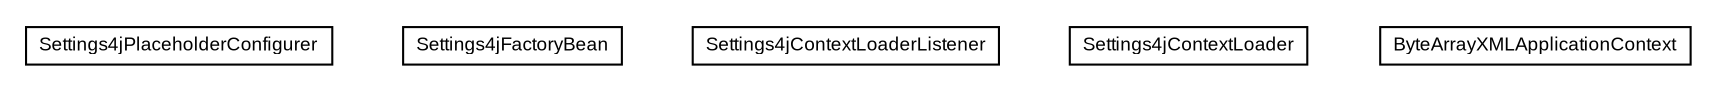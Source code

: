 #!/usr/local/bin/dot
#
# Class diagram 
# Generated by UMLGraph version R5_6-24-gf6e263 (http://www.umlgraph.org/)
#

digraph G {
	edge [fontname="arial",fontsize=10,labelfontname="arial",labelfontsize=10];
	node [fontname="arial",fontsize=10,shape=plaintext];
	nodesep=0.25;
	ranksep=0.5;
	// org.settings4j.helper.spring.Settings4jPlaceholderConfigurer
	c335 [label=<<table title="org.settings4j.helper.spring.Settings4jPlaceholderConfigurer" border="0" cellborder="1" cellspacing="0" cellpadding="2" port="p" href="./Settings4jPlaceholderConfigurer.html">
		<tr><td><table border="0" cellspacing="0" cellpadding="1">
<tr><td align="center" balign="center"> Settings4jPlaceholderConfigurer </td></tr>
		</table></td></tr>
		</table>>, URL="./Settings4jPlaceholderConfigurer.html", fontname="arial", fontcolor="black", fontsize=9.0];
	// org.settings4j.helper.spring.Settings4jFactoryBean
	c336 [label=<<table title="org.settings4j.helper.spring.Settings4jFactoryBean" border="0" cellborder="1" cellspacing="0" cellpadding="2" port="p" href="./Settings4jFactoryBean.html">
		<tr><td><table border="0" cellspacing="0" cellpadding="1">
<tr><td align="center" balign="center"> Settings4jFactoryBean </td></tr>
		</table></td></tr>
		</table>>, URL="./Settings4jFactoryBean.html", fontname="arial", fontcolor="black", fontsize=9.0];
	// org.settings4j.helper.spring.Settings4jContextLoaderListener
	c337 [label=<<table title="org.settings4j.helper.spring.Settings4jContextLoaderListener" border="0" cellborder="1" cellspacing="0" cellpadding="2" port="p" href="./Settings4jContextLoaderListener.html">
		<tr><td><table border="0" cellspacing="0" cellpadding="1">
<tr><td align="center" balign="center"> Settings4jContextLoaderListener </td></tr>
		</table></td></tr>
		</table>>, URL="./Settings4jContextLoaderListener.html", fontname="arial", fontcolor="black", fontsize=9.0];
	// org.settings4j.helper.spring.Settings4jContextLoader
	c338 [label=<<table title="org.settings4j.helper.spring.Settings4jContextLoader" border="0" cellborder="1" cellspacing="0" cellpadding="2" port="p" href="./Settings4jContextLoader.html">
		<tr><td><table border="0" cellspacing="0" cellpadding="1">
<tr><td align="center" balign="center"> Settings4jContextLoader </td></tr>
		</table></td></tr>
		</table>>, URL="./Settings4jContextLoader.html", fontname="arial", fontcolor="black", fontsize=9.0];
	// org.settings4j.helper.spring.ByteArrayXMLApplicationContext
	c339 [label=<<table title="org.settings4j.helper.spring.ByteArrayXMLApplicationContext" border="0" cellborder="1" cellspacing="0" cellpadding="2" port="p" href="./ByteArrayXMLApplicationContext.html">
		<tr><td><table border="0" cellspacing="0" cellpadding="1">
<tr><td align="center" balign="center"> ByteArrayXMLApplicationContext </td></tr>
		</table></td></tr>
		</table>>, URL="./ByteArrayXMLApplicationContext.html", fontname="arial", fontcolor="black", fontsize=9.0];
}

